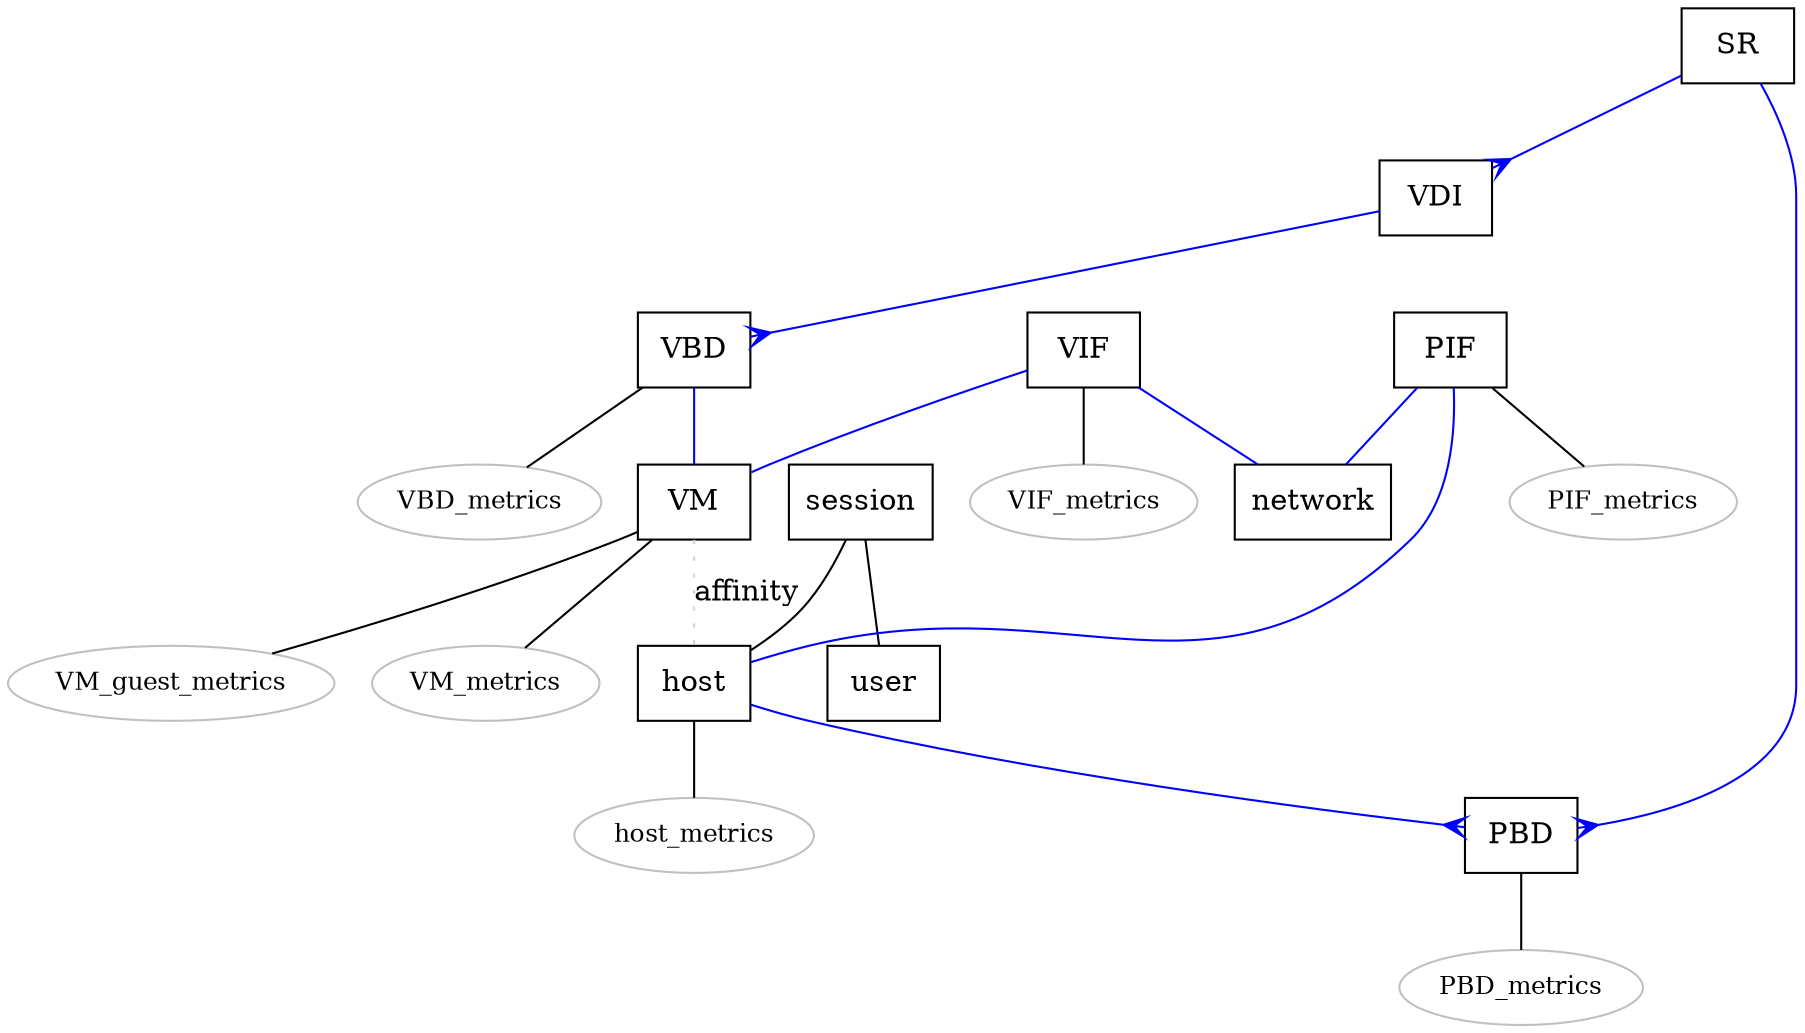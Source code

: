 # Hand edited class diagram for the SDK

digraph g{
node [ shape=box ]; session [ URL="session.html" ] VM [ URL="VM.html" ] host [ URL="host.html" ]  network [ URL="network.html" ] VIF [ URL="VIF.html" ] PIF [ URL="PIF.html" ] SR [ URL="SR.html" ] VDI [ URL="VDI.html" ] VBD [ URL="VBD.html" ] PBD [ URL="PBD.html" ]  user [ URL="user.html" ];
node [shape=ellipse, color=gray, fontsize=12]; PIF_metrics VIF_metrics VM_metrics VBD_metrics PBD_metrics VM_guest_metrics host_metrics;
session -> host [ arrowhead="none" ]
session -> user [ arrowhead="none" ]
#VM -> VDI [ label="suspend_VDI(1)" ]
VM -> host [ style="dotted", arrowhead="none", color="lightgray", weight="10", len="100", label="affinity" ]
VM -> VM_metrics [ arrowhead="none" ]
VM -> VM_guest_metrics [ arrowhead="none" ]
host -> PBD [ color="blue", arrowhead="crow", arrowtail="none" ]
host -> host_metrics [ arrowhead="none" ]
#host -> VM [ color="blue", arrowhead="crow", arrowtail="none" ]
VIF -> VM [ color="blue", arrowhead="none", arrowtail="crow" ]
VIF -> network [ color="blue", arrowhead="none", arrowtail="crow" ]
VIF -> VIF_metrics [ arrowhead="none" ]
PIF -> host [ color="blue", arrowhead="none", arrowtail="crow" ]
PIF -> network [ color="blue", arrowhead="none", arrowtail="crow" ]
PIF -> PIF_metrics [ arrowhead="none" ]
SR -> PBD [ color="blue", arrowhead="crow", arrowtail="none" ]
PBD -> PBD_metrics [ arrowhead="none" ]
SR -> VDI [ color="blue", arrowhead="crow", arrowtail="none" ]
VDI -> VBD [ color="blue", arrowhead="crow", arrowtail="none" ]
#VDI -> crashdump [ color="blue", arrowhead="crow", arrowtail="none" ]
VBD -> VM [ color="blue", arrowhead="none", arrowtail="crow" ]
VBD -> VBD_metrics [ arrowhead="none" ]
#crashdump -> VM [ color="blue", arrowhead="none", arrowtail="crow" ]
}
